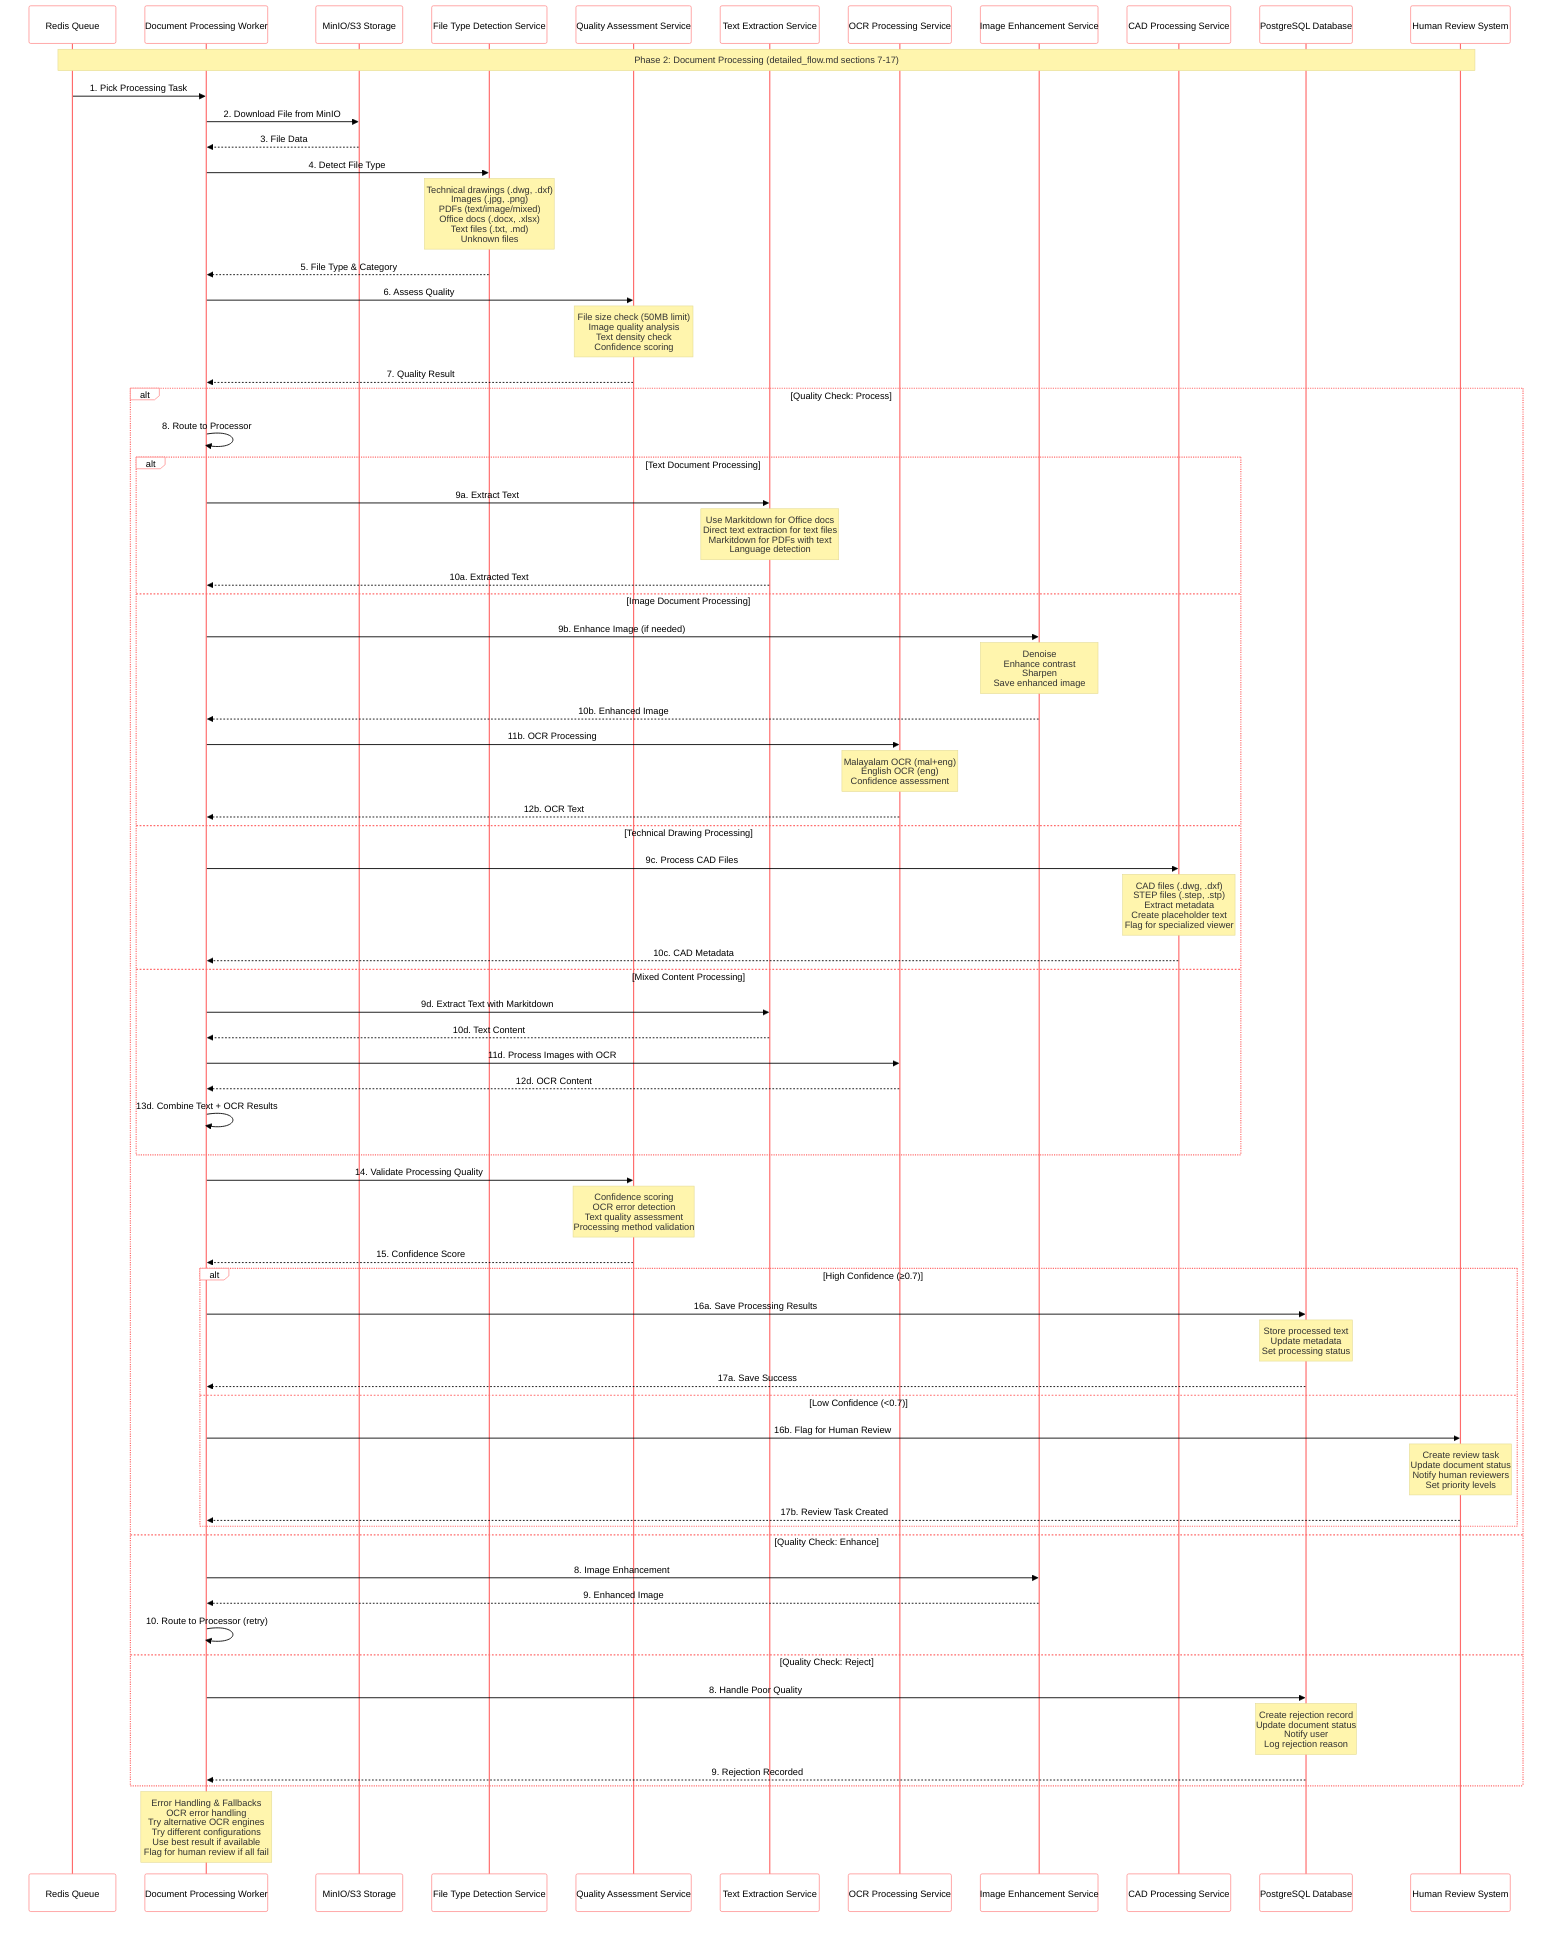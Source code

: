 %%{
  init: {
    'theme': 'base',
    'themeVariables': {
      'primaryColor': '#ff6b6b',
      'primaryTextColor': '#000000',
      'primaryBorderColor': '#ff6b6b',
      'lineColor': '#4a90e2',
      'sectionBkgColor': '#f8f9fa',
      'altSectionBkgColor': '#e9ecef',
      'gridColor': '#dee2e6',
      'secondaryColor': '#4ecdc4',
      'tertiaryColor': '#45b7d1',
      'primaryTextColor': '#000000',
      'secondaryTextColor': '#000000',
      'tertiaryTextColor': '#000000',
      'lineColor': '#4a90e2',
      'textColor': '#000000',
      'mainBkg': '#ffffff',
      'secondBkg': '#f8f9fa',
      'tertiaryBkg': '#e9ecef',
      'arrowTextColor': '#4a90e2',
      'arrowLineColor': '#4a90e2'
    }
  }
}%%

%% KMRL Document Processing Sequence Diagram
%% Source: detailed_flow.md sections 7-17, flow.md phase 2, flow2.md steps 9-18
%% Author: Systems Architect
%% Date: 2024-12-19
%% Purpose: Document processing flow from queue to processed text

sequenceDiagram
    participant REDIS as Redis Queue
    participant WORKER as Document Processing Worker
    participant S3 as MinIO/S3 Storage
    participant DETECT as File Type Detection Service
    participant QUALITY as Quality Assessment Service
    participant TEXT as Text Extraction Service
    participant OCR as OCR Processing Service
    participant IMAGE as Image Enhancement Service
    participant CAD as CAD Processing Service
    participant PG as PostgreSQL Database
    participant REVIEW as Human Review System
    
    Note over REDIS,REVIEW: Phase 2: Document Processing (detailed_flow.md sections 7-17)
    
    %% Worker picks up task
    REDIS->>WORKER: 1. Pick Processing Task
    WORKER->>S3: 2. Download File from MinIO
    S3-->>WORKER: 3. File Data
    
    %% File Type Detection
    WORKER->>DETECT: 4. Detect File Type
    Note over DETECT: Technical drawings (.dwg, .dxf)<br/>Images (.jpg, .png)<br/>PDFs (text/image/mixed)<br/>Office docs (.docx, .xlsx)<br/>Text files (.txt, .md)<br/>Unknown files
    DETECT-->>WORKER: 5. File Type & Category
    
    %% Quality Assessment
    WORKER->>QUALITY: 6. Assess Quality
    Note over QUALITY: File size check (50MB limit)<br/>Image quality analysis<br/>Text density check<br/>Confidence scoring
    QUALITY-->>WORKER: 7. Quality Result
    
    alt Quality Check: Process
        %% Route to Processor
        WORKER->>WORKER: 8. Route to Processor
        
        alt Text Document Processing
            WORKER->>TEXT: 9a. Extract Text
            Note over TEXT: Use Markitdown for Office docs<br/>Direct text extraction for text files<br/>Markitdown for PDFs with text<br/>Language detection
            TEXT-->>WORKER: 10a. Extracted Text
            
        else Image Document Processing
            WORKER->>IMAGE: 9b. Enhance Image (if needed)
            Note over IMAGE: Denoise<br/>Enhance contrast<br/>Sharpen<br/>Save enhanced image
            IMAGE-->>WORKER: 10b. Enhanced Image
            
            WORKER->>OCR: 11b. OCR Processing
            Note over OCR: Malayalam OCR (mal+eng)<br/>English OCR (eng)<br/>Confidence assessment
            OCR-->>WORKER: 12b. OCR Text
            
        else Technical Drawing Processing
            WORKER->>CAD: 9c. Process CAD Files
            Note over CAD: CAD files (.dwg, .dxf)<br/>STEP files (.step, .stp)<br/>Extract metadata<br/>Create placeholder text<br/>Flag for specialized viewer
            CAD-->>WORKER: 10c. CAD Metadata
            
        else Mixed Content Processing
            WORKER->>TEXT: 9d. Extract Text with Markitdown
            TEXT-->>WORKER: 10d. Text Content
            
            WORKER->>OCR: 11d. Process Images with OCR
            OCR-->>WORKER: 12d. OCR Content
            
            WORKER->>WORKER: 13d. Combine Text + OCR Results
        end
        
        %% Quality Validation
        WORKER->>QUALITY: 14. Validate Processing Quality
        Note over QUALITY: Confidence scoring<br/>OCR error detection<br/>Text quality assessment<br/>Processing method validation
        QUALITY-->>WORKER: 15. Confidence Score
        
        alt High Confidence (≥0.7)
            WORKER->>PG: 16a. Save Processing Results
            Note over PG: Store processed text<br/>Update metadata<br/>Set processing status
            PG-->>WORKER: 17a. Save Success
            
        else Low Confidence (<0.7)
            WORKER->>REVIEW: 16b. Flag for Human Review
            Note over REVIEW: Create review task<br/>Update document status<br/>Notify human reviewers<br/>Set priority levels
            REVIEW-->>WORKER: 17b. Review Task Created
        end
        
    else Quality Check: Enhance
        WORKER->>IMAGE: 8. Image Enhancement
        IMAGE-->>WORKER: 9. Enhanced Image
        WORKER->>WORKER: 10. Route to Processor (retry)
        
    else Quality Check: Reject
        WORKER->>PG: 8. Handle Poor Quality
        Note over PG: Create rejection record<br/>Update document status<br/>Notify user<br/>Log rejection reason
        PG-->>WORKER: 9. Rejection Recorded
    end
    
    %% Error Handling
    Note over WORKER: Error Handling & Fallbacks<br/>OCR error handling<br/>Try alternative OCR engines<br/>Try different configurations<br/>Use best result if available<br/>Flag for human review if all fail